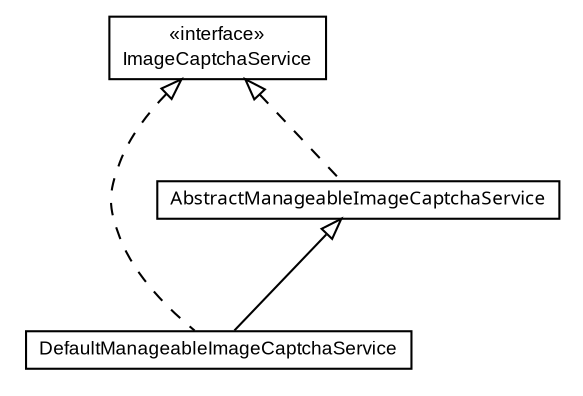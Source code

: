 #!/usr/local/bin/dot
#
# Class diagram 
# Generated by UmlGraph version 4.6 (http://www.spinellis.gr/sw/umlgraph)
#

digraph G {
	edge [fontname="arial",fontsize=10,labelfontname="arial",labelfontsize=10];
	node [fontname="arial",fontsize=10,shape=plaintext];
	// com.octo.captcha.service.image.ImageCaptchaService
	c4173 [label=<<table border="0" cellborder="1" cellspacing="0" cellpadding="2" port="p" href="./ImageCaptchaService.html">
		<tr><td><table border="0" cellspacing="0" cellpadding="1">
			<tr><td> &laquo;interface&raquo; </td></tr>
			<tr><td> ImageCaptchaService </td></tr>
		</table></td></tr>
		</table>>, fontname="arial", fontcolor="black", fontsize=9.0];
	// com.octo.captcha.service.image.DefaultManageableImageCaptchaService
	c4174 [label=<<table border="0" cellborder="1" cellspacing="0" cellpadding="2" port="p" href="./DefaultManageableImageCaptchaService.html">
		<tr><td><table border="0" cellspacing="0" cellpadding="1">
			<tr><td> DefaultManageableImageCaptchaService </td></tr>
		</table></td></tr>
		</table>>, fontname="arial", fontcolor="black", fontsize=9.0];
	// com.octo.captcha.service.image.AbstractManageableImageCaptchaService
	c4175 [label=<<table border="0" cellborder="1" cellspacing="0" cellpadding="2" port="p" href="./AbstractManageableImageCaptchaService.html">
		<tr><td><table border="0" cellspacing="0" cellpadding="1">
			<tr><td><font face="ariali"> AbstractManageableImageCaptchaService </font></td></tr>
		</table></td></tr>
		</table>>, fontname="arial", fontcolor="black", fontsize=9.0];
	//com.octo.captcha.service.image.DefaultManageableImageCaptchaService extends com.octo.captcha.service.image.AbstractManageableImageCaptchaService
	c4175:p -> c4174:p [dir=back,arrowtail=empty];
	//com.octo.captcha.service.image.DefaultManageableImageCaptchaService implements com.octo.captcha.service.image.ImageCaptchaService
	c4173:p -> c4174:p [dir=back,arrowtail=empty,style=dashed];
	//com.octo.captcha.service.image.AbstractManageableImageCaptchaService implements com.octo.captcha.service.image.ImageCaptchaService
	c4173:p -> c4175:p [dir=back,arrowtail=empty,style=dashed];
}

